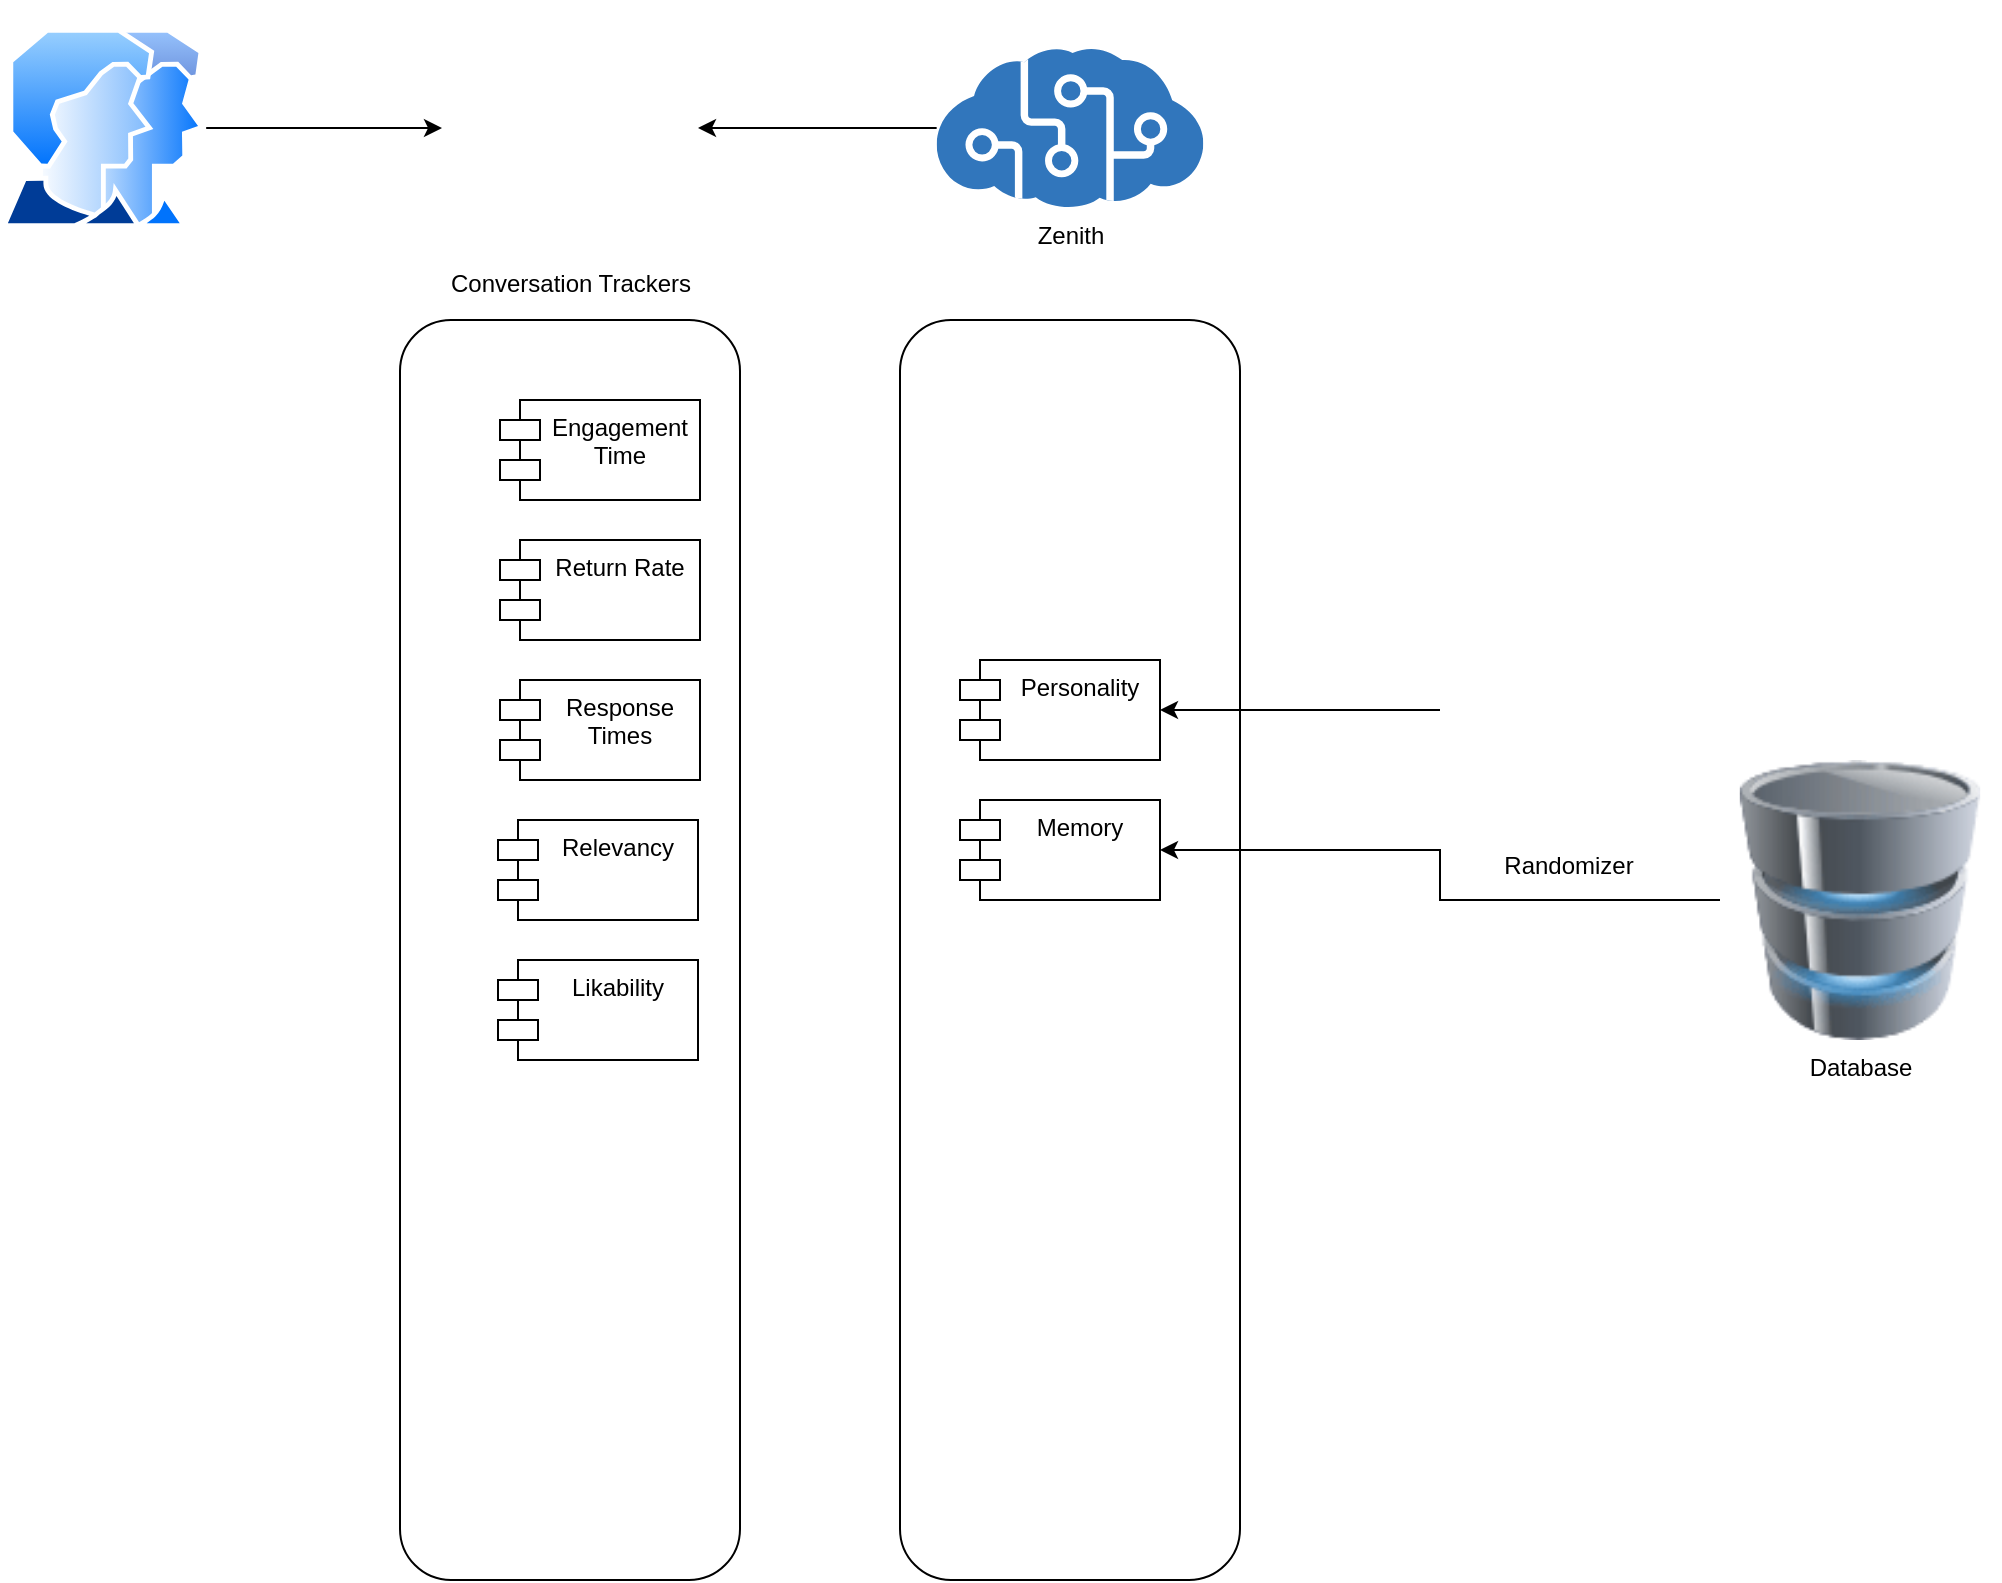 <mxfile version="14.2.7" type="google"><diagram id="kXav0eZN7Qggy5JiGEbr" name="Page-1"><mxGraphModel dx="2580" dy="2065" grid="1" gridSize="10" guides="1" tooltips="1" connect="1" arrows="1" fold="1" page="1" pageScale="1" pageWidth="850" pageHeight="1100" math="0" shadow="0"><root><mxCell id="0"/><mxCell id="1" parent="0"/><mxCell id="7Z2mZOLdd6JRHkbvRZRP-5" value="" style="rounded=1;whiteSpace=wrap;html=1;" vertex="1" parent="1"><mxGeometry x="-320" y="20" width="170" height="630" as="geometry"/></mxCell><mxCell id="7Z2mZOLdd6JRHkbvRZRP-4" value="" style="rounded=1;whiteSpace=wrap;html=1;" vertex="1" parent="1"><mxGeometry x="-70" y="20" width="170" height="630" as="geometry"/></mxCell><mxCell id="7Z2mZOLdd6JRHkbvRZRP-1" value="Memory" style="shape=module;align=left;spacingLeft=20;align=center;verticalAlign=top;" vertex="1" parent="1"><mxGeometry x="-40" y="260" width="100" height="50" as="geometry"/></mxCell><mxCell id="7Z2mZOLdd6JRHkbvRZRP-2" value="Personality&#10;" style="shape=module;align=left;spacingLeft=20;align=center;verticalAlign=top;" vertex="1" parent="1"><mxGeometry x="-40" y="190" width="100" height="50" as="geometry"/></mxCell><mxCell id="7Z2mZOLdd6JRHkbvRZRP-3" value="Engagement &#10;Time" style="shape=module;align=left;spacingLeft=20;align=center;verticalAlign=top;" vertex="1" parent="1"><mxGeometry x="-270" y="60" width="100" height="50" as="geometry"/></mxCell><mxCell id="7Z2mZOLdd6JRHkbvRZRP-18" value="" style="edgeStyle=orthogonalEdgeStyle;rounded=0;orthogonalLoop=1;jettySize=auto;html=1;" edge="1" parent="1" source="7Z2mZOLdd6JRHkbvRZRP-6" target="7Z2mZOLdd6JRHkbvRZRP-10"><mxGeometry relative="1" as="geometry"/></mxCell><mxCell id="7Z2mZOLdd6JRHkbvRZRP-6" value="" style="aspect=fixed;perimeter=ellipsePerimeter;html=1;align=center;shadow=0;dashed=0;spacingTop=3;image;image=img/lib/active_directory/user_accounts.svg;" vertex="1" parent="1"><mxGeometry x="-520" y="-126" width="103.09" height="100" as="geometry"/></mxCell><mxCell id="7Z2mZOLdd6JRHkbvRZRP-19" value="" style="edgeStyle=orthogonalEdgeStyle;rounded=0;orthogonalLoop=1;jettySize=auto;html=1;" edge="1" parent="1" source="7Z2mZOLdd6JRHkbvRZRP-7" target="7Z2mZOLdd6JRHkbvRZRP-10"><mxGeometry relative="1" as="geometry"/></mxCell><mxCell id="7Z2mZOLdd6JRHkbvRZRP-7" value="Zenith" style="aspect=fixed;html=1;points=[];align=center;image;fontSize=12;image=img/lib/mscae/Cognitive_Services.svg;" vertex="1" parent="1"><mxGeometry x="-51.67" y="-116" width="133.33" height="80" as="geometry"/></mxCell><mxCell id="7Z2mZOLdd6JRHkbvRZRP-8" value="Return Rate" style="shape=module;align=left;spacingLeft=20;align=center;verticalAlign=top;" vertex="1" parent="1"><mxGeometry x="-270" y="130" width="100" height="50" as="geometry"/></mxCell><mxCell id="7Z2mZOLdd6JRHkbvRZRP-9" value="Response &#10;Times" style="shape=module;align=left;spacingLeft=20;align=center;verticalAlign=top;" vertex="1" parent="1"><mxGeometry x="-270" y="200" width="100" height="50" as="geometry"/></mxCell><mxCell id="7Z2mZOLdd6JRHkbvRZRP-10" value="Conversation Trackers" style="shape=image;html=1;verticalAlign=top;verticalLabelPosition=bottom;labelBackgroundColor=#ffffff;imageAspect=0;aspect=fixed;image=https://cdn3.iconfinder.com/data/icons/forall/1062/conversation-128.png" vertex="1" parent="1"><mxGeometry x="-299" y="-140" width="128" height="128" as="geometry"/></mxCell><mxCell id="7Z2mZOLdd6JRHkbvRZRP-12" style="edgeStyle=orthogonalEdgeStyle;rounded=0;orthogonalLoop=1;jettySize=auto;html=1;entryX=1;entryY=0.5;entryDx=0;entryDy=0;" edge="1" parent="1" source="7Z2mZOLdd6JRHkbvRZRP-11" target="7Z2mZOLdd6JRHkbvRZRP-1"><mxGeometry relative="1" as="geometry"/></mxCell><mxCell id="7Z2mZOLdd6JRHkbvRZRP-11" value="Database" style="image;html=1;image=img/lib/clip_art/computers/Database_128x128.png" vertex="1" parent="1"><mxGeometry x="340" y="240" width="140" height="140" as="geometry"/></mxCell><mxCell id="7Z2mZOLdd6JRHkbvRZRP-13" value="Relevancy" style="shape=module;align=left;spacingLeft=20;align=center;verticalAlign=top;" vertex="1" parent="1"><mxGeometry x="-271" y="270" width="100" height="50" as="geometry"/></mxCell><mxCell id="7Z2mZOLdd6JRHkbvRZRP-14" value="Likability" style="shape=module;align=left;spacingLeft=20;align=center;verticalAlign=top;" vertex="1" parent="1"><mxGeometry x="-271" y="340" width="100" height="50" as="geometry"/></mxCell><mxCell id="7Z2mZOLdd6JRHkbvRZRP-17" style="edgeStyle=orthogonalEdgeStyle;rounded=0;orthogonalLoop=1;jettySize=auto;html=1;entryX=1;entryY=0.5;entryDx=0;entryDy=0;" edge="1" parent="1" source="7Z2mZOLdd6JRHkbvRZRP-16" target="7Z2mZOLdd6JRHkbvRZRP-2"><mxGeometry relative="1" as="geometry"/></mxCell><mxCell id="7Z2mZOLdd6JRHkbvRZRP-16" value="Randomizer" style="shape=image;html=1;verticalAlign=top;verticalLabelPosition=bottom;labelBackgroundColor=#ffffff;imageAspect=0;aspect=fixed;image=https://cdn4.iconfinder.com/data/icons/directions-and-control/142/random-128.png;direction=west;" vertex="1" parent="1"><mxGeometry x="200" y="151" width="128" height="128" as="geometry"/></mxCell></root></mxGraphModel></diagram></mxfile>